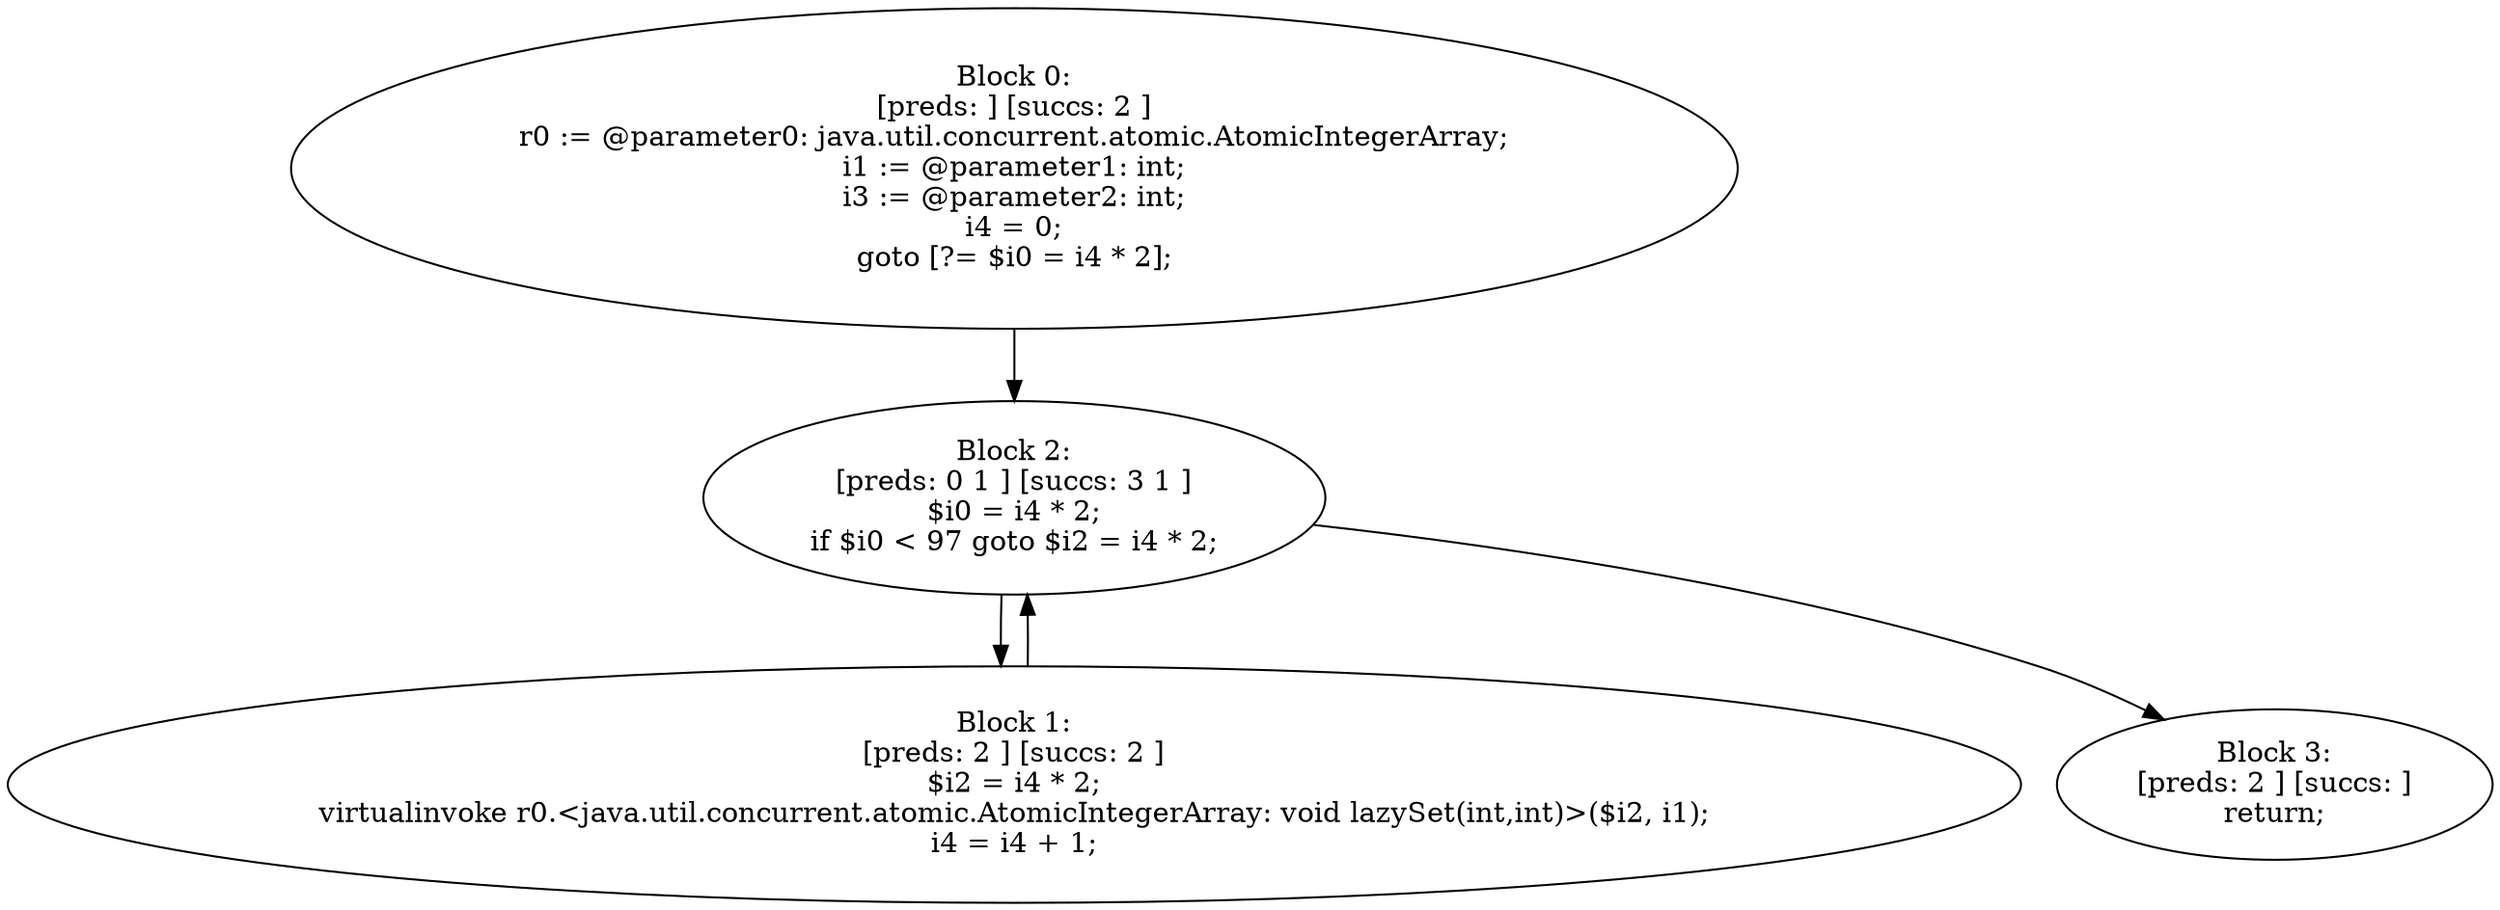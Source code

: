 digraph "unitGraph" {
    "Block 0:
[preds: ] [succs: 2 ]
r0 := @parameter0: java.util.concurrent.atomic.AtomicIntegerArray;
i1 := @parameter1: int;
i3 := @parameter2: int;
i4 = 0;
goto [?= $i0 = i4 * 2];
"
    "Block 1:
[preds: 2 ] [succs: 2 ]
$i2 = i4 * 2;
virtualinvoke r0.<java.util.concurrent.atomic.AtomicIntegerArray: void lazySet(int,int)>($i2, i1);
i4 = i4 + 1;
"
    "Block 2:
[preds: 0 1 ] [succs: 3 1 ]
$i0 = i4 * 2;
if $i0 < 97 goto $i2 = i4 * 2;
"
    "Block 3:
[preds: 2 ] [succs: ]
return;
"
    "Block 0:
[preds: ] [succs: 2 ]
r0 := @parameter0: java.util.concurrent.atomic.AtomicIntegerArray;
i1 := @parameter1: int;
i3 := @parameter2: int;
i4 = 0;
goto [?= $i0 = i4 * 2];
"->"Block 2:
[preds: 0 1 ] [succs: 3 1 ]
$i0 = i4 * 2;
if $i0 < 97 goto $i2 = i4 * 2;
";
    "Block 1:
[preds: 2 ] [succs: 2 ]
$i2 = i4 * 2;
virtualinvoke r0.<java.util.concurrent.atomic.AtomicIntegerArray: void lazySet(int,int)>($i2, i1);
i4 = i4 + 1;
"->"Block 2:
[preds: 0 1 ] [succs: 3 1 ]
$i0 = i4 * 2;
if $i0 < 97 goto $i2 = i4 * 2;
";
    "Block 2:
[preds: 0 1 ] [succs: 3 1 ]
$i0 = i4 * 2;
if $i0 < 97 goto $i2 = i4 * 2;
"->"Block 3:
[preds: 2 ] [succs: ]
return;
";
    "Block 2:
[preds: 0 1 ] [succs: 3 1 ]
$i0 = i4 * 2;
if $i0 < 97 goto $i2 = i4 * 2;
"->"Block 1:
[preds: 2 ] [succs: 2 ]
$i2 = i4 * 2;
virtualinvoke r0.<java.util.concurrent.atomic.AtomicIntegerArray: void lazySet(int,int)>($i2, i1);
i4 = i4 + 1;
";
}
